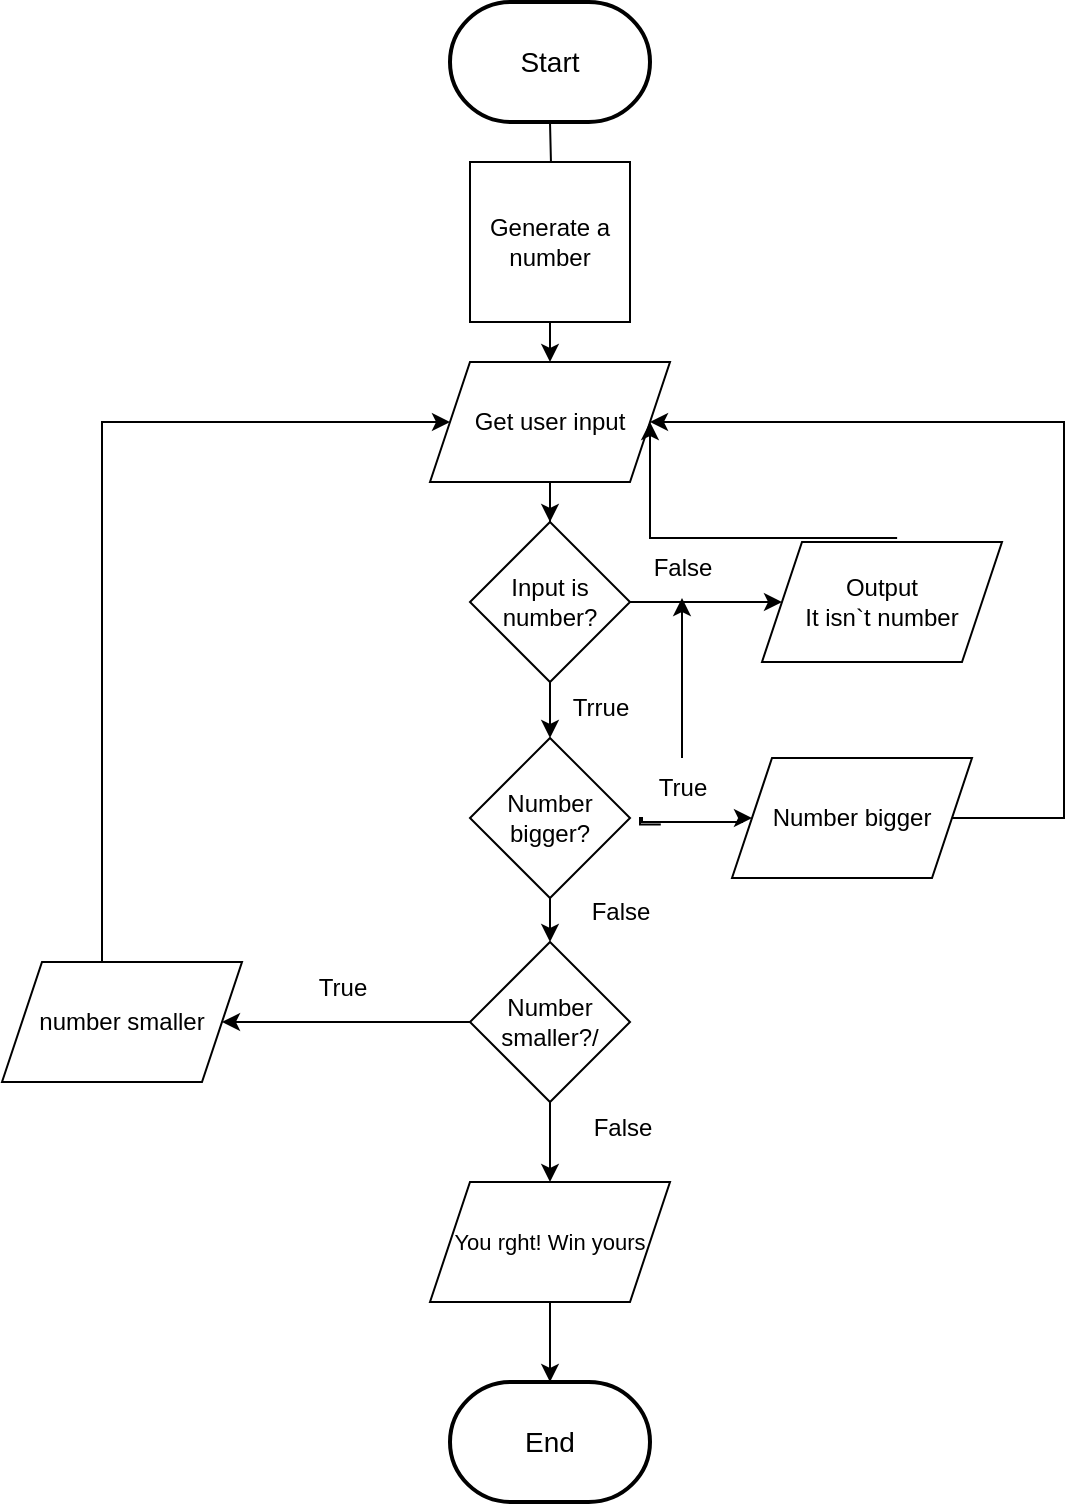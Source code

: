 <mxfile version="21.7.5" type="github">
  <diagram name="Страница — 1" id="zEwPG2Rf7rxG7eiGCEeS">
    <mxGraphModel dx="1062" dy="612" grid="1" gridSize="10" guides="1" tooltips="1" connect="1" arrows="1" fold="1" page="1" pageScale="1" pageWidth="827" pageHeight="1169" math="0" shadow="0">
      <root>
        <mxCell id="0" />
        <mxCell id="1" parent="0" />
        <mxCell id="aCeoo1v0vQvurUPuVx7p-3" value="" style="edgeStyle=orthogonalEdgeStyle;rounded=0;orthogonalLoop=1;jettySize=auto;html=1;" parent="1" target="aCeoo1v0vQvurUPuVx7p-2" edge="1">
          <mxGeometry relative="1" as="geometry">
            <mxPoint x="414.0" y="90" as="sourcePoint" />
          </mxGeometry>
        </mxCell>
        <mxCell id="aCeoo1v0vQvurUPuVx7p-7" value="" style="edgeStyle=orthogonalEdgeStyle;rounded=0;orthogonalLoop=1;jettySize=auto;html=1;" parent="1" source="aCeoo1v0vQvurUPuVx7p-2" edge="1">
          <mxGeometry relative="1" as="geometry">
            <mxPoint x="414" y="210" as="targetPoint" />
          </mxGeometry>
        </mxCell>
        <mxCell id="aCeoo1v0vQvurUPuVx7p-2" value="Generate a number" style="whiteSpace=wrap;html=1;aspect=fixed;" parent="1" vertex="1">
          <mxGeometry x="374" y="110" width="80" height="80" as="geometry" />
        </mxCell>
        <mxCell id="aCeoo1v0vQvurUPuVx7p-13" value="" style="edgeStyle=orthogonalEdgeStyle;rounded=0;orthogonalLoop=1;jettySize=auto;html=1;" parent="1" source="aCeoo1v0vQvurUPuVx7p-8" target="aCeoo1v0vQvurUPuVx7p-9" edge="1">
          <mxGeometry relative="1" as="geometry" />
        </mxCell>
        <mxCell id="aCeoo1v0vQvurUPuVx7p-8" value="Get user input" style="shape=parallelogram;perimeter=parallelogramPerimeter;whiteSpace=wrap;html=1;fixedSize=1;" parent="1" vertex="1">
          <mxGeometry x="354" y="210" width="120" height="60" as="geometry" />
        </mxCell>
        <mxCell id="aCeoo1v0vQvurUPuVx7p-11" value="" style="edgeStyle=orthogonalEdgeStyle;rounded=0;orthogonalLoop=1;jettySize=auto;html=1;" parent="1" source="aCeoo1v0vQvurUPuVx7p-9" edge="1">
          <mxGeometry relative="1" as="geometry">
            <mxPoint x="530" y="330" as="targetPoint" />
          </mxGeometry>
        </mxCell>
        <mxCell id="aCeoo1v0vQvurUPuVx7p-17" value="" style="edgeStyle=orthogonalEdgeStyle;rounded=0;orthogonalLoop=1;jettySize=auto;html=1;" parent="1" source="aCeoo1v0vQvurUPuVx7p-9" target="aCeoo1v0vQvurUPuVx7p-16" edge="1">
          <mxGeometry relative="1" as="geometry" />
        </mxCell>
        <mxCell id="aCeoo1v0vQvurUPuVx7p-9" value="Input is number?" style="rhombus;whiteSpace=wrap;html=1;" parent="1" vertex="1">
          <mxGeometry x="374" y="290" width="80" height="80" as="geometry" />
        </mxCell>
        <mxCell id="aCeoo1v0vQvurUPuVx7p-12" value="False" style="text;html=1;align=center;verticalAlign=middle;resizable=0;points=[];autosize=1;strokeColor=none;fillColor=none;" parent="1" vertex="1">
          <mxGeometry x="455" y="298" width="50" height="30" as="geometry" />
        </mxCell>
        <mxCell id="aCeoo1v0vQvurUPuVx7p-15" style="edgeStyle=orthogonalEdgeStyle;rounded=0;orthogonalLoop=1;jettySize=auto;html=1;entryX=1;entryY=0.5;entryDx=0;entryDy=0;exitX=0.563;exitY=-0.033;exitDx=0;exitDy=0;exitPerimeter=0;" parent="1" source="aCeoo1v0vQvurUPuVx7p-14" target="aCeoo1v0vQvurUPuVx7p-8" edge="1">
          <mxGeometry relative="1" as="geometry">
            <mxPoint x="580" y="220" as="targetPoint" />
          </mxGeometry>
        </mxCell>
        <mxCell id="aCeoo1v0vQvurUPuVx7p-14" value="Output&lt;br&gt;It isn`t number" style="shape=parallelogram;perimeter=parallelogramPerimeter;whiteSpace=wrap;html=1;fixedSize=1;" parent="1" vertex="1">
          <mxGeometry x="520" y="300" width="120" height="60" as="geometry" />
        </mxCell>
        <mxCell id="LjTXDFBQHUgV3BgNfix1-8" value="" style="edgeStyle=orthogonalEdgeStyle;rounded=0;orthogonalLoop=1;jettySize=auto;html=1;" edge="1" parent="1" source="aCeoo1v0vQvurUPuVx7p-16" target="LjTXDFBQHUgV3BgNfix1-5">
          <mxGeometry relative="1" as="geometry" />
        </mxCell>
        <mxCell id="aCeoo1v0vQvurUPuVx7p-16" value="Number bigger?" style="rhombus;whiteSpace=wrap;html=1;" parent="1" vertex="1">
          <mxGeometry x="374" y="398" width="80" height="80" as="geometry" />
        </mxCell>
        <mxCell id="aCeoo1v0vQvurUPuVx7p-18" value="Trrue" style="text;html=1;align=center;verticalAlign=middle;resizable=0;points=[];autosize=1;strokeColor=none;fillColor=none;" parent="1" vertex="1">
          <mxGeometry x="414" y="368" width="50" height="30" as="geometry" />
        </mxCell>
        <mxCell id="aCeoo1v0vQvurUPuVx7p-19" value="Number bigger" style="shape=parallelogram;perimeter=parallelogramPerimeter;whiteSpace=wrap;html=1;fixedSize=1;" parent="1" vertex="1">
          <mxGeometry x="505" y="408" width="120" height="60" as="geometry" />
        </mxCell>
        <mxCell id="aCeoo1v0vQvurUPuVx7p-22" style="edgeStyle=orthogonalEdgeStyle;rounded=0;orthogonalLoop=1;jettySize=auto;html=1;entryX=1;entryY=0.5;entryDx=0;entryDy=0;exitX=1;exitY=0.5;exitDx=0;exitDy=0;" parent="1" source="aCeoo1v0vQvurUPuVx7p-19" target="aCeoo1v0vQvurUPuVx7p-8" edge="1">
          <mxGeometry relative="1" as="geometry">
            <mxPoint x="671" y="408" as="sourcePoint" />
            <mxPoint x="570" y="240" as="targetPoint" />
            <Array as="points">
              <mxPoint x="671" y="438" />
              <mxPoint x="671" y="240" />
            </Array>
          </mxGeometry>
        </mxCell>
        <mxCell id="aCeoo1v0vQvurUPuVx7p-24" value="" style="edgeStyle=orthogonalEdgeStyle;rounded=0;orthogonalLoop=1;jettySize=auto;html=1;entryX=0;entryY=0.5;entryDx=0;entryDy=0;exitX=0.288;exitY=1.107;exitDx=0;exitDy=0;exitPerimeter=0;" parent="1" source="aCeoo1v0vQvurUPuVx7p-23" target="aCeoo1v0vQvurUPuVx7p-19" edge="1">
          <mxGeometry relative="1" as="geometry">
            <mxPoint x="454" y="438" as="sourcePoint" />
            <mxPoint x="515" y="438" as="targetPoint" />
            <Array as="points">
              <mxPoint x="459" y="438" />
              <mxPoint x="460" y="438" />
              <mxPoint x="460" y="440" />
              <mxPoint x="510" y="440" />
              <mxPoint x="510" y="438" />
            </Array>
          </mxGeometry>
        </mxCell>
        <mxCell id="aCeoo1v0vQvurUPuVx7p-25" value="" style="edgeStyle=orthogonalEdgeStyle;rounded=0;orthogonalLoop=1;jettySize=auto;html=1;" parent="1" source="aCeoo1v0vQvurUPuVx7p-23" target="aCeoo1v0vQvurUPuVx7p-12" edge="1">
          <mxGeometry relative="1" as="geometry" />
        </mxCell>
        <mxCell id="aCeoo1v0vQvurUPuVx7p-23" value="True" style="text;html=1;align=center;verticalAlign=middle;resizable=0;points=[];autosize=1;strokeColor=none;fillColor=none;spacing=3;fontSize=12;" parent="1" vertex="1">
          <mxGeometry x="455" y="408" width="50" height="30" as="geometry" />
        </mxCell>
        <mxCell id="aCeoo1v0vQvurUPuVx7p-29" value="" style="edgeStyle=orthogonalEdgeStyle;rounded=0;orthogonalLoop=1;jettySize=auto;html=1;entryX=0;entryY=0.5;entryDx=0;entryDy=0;exitX=0.5;exitY=0;exitDx=0;exitDy=0;" parent="1" source="aCeoo1v0vQvurUPuVx7p-26" target="aCeoo1v0vQvurUPuVx7p-8" edge="1">
          <mxGeometry relative="1" as="geometry">
            <mxPoint x="150" y="240" as="targetPoint" />
            <Array as="points">
              <mxPoint x="190" y="510" />
              <mxPoint x="190" y="240" />
            </Array>
            <mxPoint x="270" y="480" as="sourcePoint" />
          </mxGeometry>
        </mxCell>
        <mxCell id="aCeoo1v0vQvurUPuVx7p-33" value="" style="edgeStyle=orthogonalEdgeStyle;rounded=0;orthogonalLoop=1;jettySize=auto;html=1;" parent="1" source="aCeoo1v0vQvurUPuVx7p-31" edge="1">
          <mxGeometry relative="1" as="geometry">
            <mxPoint x="414.0" y="720" as="targetPoint" />
          </mxGeometry>
        </mxCell>
        <mxCell id="aCeoo1v0vQvurUPuVx7p-31" value="&lt;font style=&quot;font-size: 11px;&quot;&gt;You rght! Win yours&lt;/font&gt;" style="shape=parallelogram;perimeter=parallelogramPerimeter;whiteSpace=wrap;html=1;fixedSize=1;" parent="1" vertex="1">
          <mxGeometry x="354" y="620" width="120" height="60" as="geometry" />
        </mxCell>
        <mxCell id="aCeoo1v0vQvurUPuVx7p-26" value="number smaller" style="shape=parallelogram;perimeter=parallelogramPerimeter;whiteSpace=wrap;html=1;fixedSize=1;" parent="1" vertex="1">
          <mxGeometry x="140" y="510" width="120" height="60" as="geometry" />
        </mxCell>
        <mxCell id="LjTXDFBQHUgV3BgNfix1-6" value="" style="edgeStyle=orthogonalEdgeStyle;rounded=0;orthogonalLoop=1;jettySize=auto;html=1;" edge="1" parent="1" source="LjTXDFBQHUgV3BgNfix1-5" target="aCeoo1v0vQvurUPuVx7p-31">
          <mxGeometry relative="1" as="geometry" />
        </mxCell>
        <mxCell id="LjTXDFBQHUgV3BgNfix1-7" value="" style="edgeStyle=orthogonalEdgeStyle;rounded=0;orthogonalLoop=1;jettySize=auto;html=1;" edge="1" parent="1" source="LjTXDFBQHUgV3BgNfix1-5" target="aCeoo1v0vQvurUPuVx7p-26">
          <mxGeometry relative="1" as="geometry" />
        </mxCell>
        <mxCell id="LjTXDFBQHUgV3BgNfix1-5" value="Number smaller?/" style="rhombus;whiteSpace=wrap;html=1;" vertex="1" parent="1">
          <mxGeometry x="374" y="500" width="80" height="80" as="geometry" />
        </mxCell>
        <mxCell id="LjTXDFBQHUgV3BgNfix1-9" value="False" style="text;html=1;align=center;verticalAlign=middle;resizable=0;points=[];autosize=1;strokeColor=none;fillColor=none;" vertex="1" parent="1">
          <mxGeometry x="424" y="470" width="50" height="30" as="geometry" />
        </mxCell>
        <mxCell id="LjTXDFBQHUgV3BgNfix1-10" value="True" style="text;html=1;align=center;verticalAlign=middle;resizable=0;points=[];autosize=1;strokeColor=none;fillColor=none;" vertex="1" parent="1">
          <mxGeometry x="285" y="508" width="50" height="30" as="geometry" />
        </mxCell>
        <mxCell id="LjTXDFBQHUgV3BgNfix1-11" value="False" style="text;html=1;align=center;verticalAlign=middle;resizable=0;points=[];autosize=1;strokeColor=none;fillColor=none;" vertex="1" parent="1">
          <mxGeometry x="425" y="578" width="50" height="30" as="geometry" />
        </mxCell>
        <mxCell id="LjTXDFBQHUgV3BgNfix1-12" value="&lt;font style=&quot;font-size: 14px;&quot;&gt;Start&lt;/font&gt;" style="strokeWidth=2;html=1;shape=mxgraph.flowchart.terminator;whiteSpace=wrap;" vertex="1" parent="1">
          <mxGeometry x="364" y="30" width="100" height="60" as="geometry" />
        </mxCell>
        <mxCell id="LjTXDFBQHUgV3BgNfix1-13" value="&lt;font style=&quot;font-size: 14px;&quot;&gt;End&lt;/font&gt;" style="strokeWidth=2;html=1;shape=mxgraph.flowchart.terminator;whiteSpace=wrap;" vertex="1" parent="1">
          <mxGeometry x="364" y="720" width="100" height="60" as="geometry" />
        </mxCell>
      </root>
    </mxGraphModel>
  </diagram>
</mxfile>
